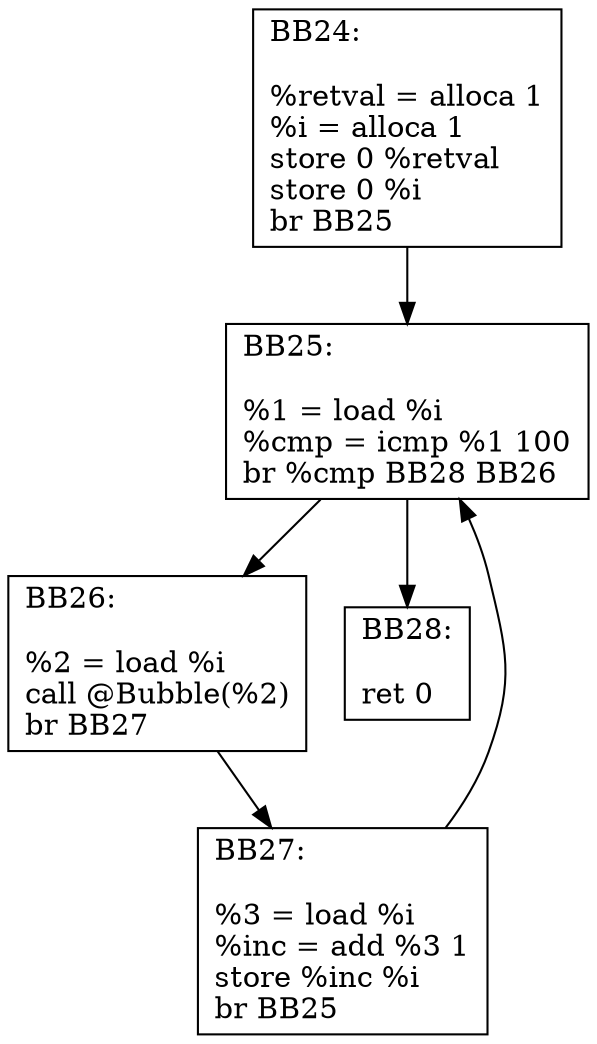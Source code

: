 digraph "CFG for 'main' function" {
BB24 [shape=record, label="{BB24:\l\l
%retval = alloca 1\l
%i = alloca 1\l
store 0 %retval\l
store 0 %i\l
br BB25\l
}"];
BB24 -> BB25
BB25 [shape=record, label="{BB25:\l\l
%1 = load %i\l
%cmp = icmp %1 100\l
br %cmp BB28 BB26\l
}"];
BB25 -> BB26
BB25 -> BB28
BB26 [shape=record, label="{BB26:\l\l
%2 = load %i\l
call @Bubble(%2)\lbr BB27\l
}"];
BB26 -> BB27
BB27 [shape=record, label="{BB27:\l\l
%3 = load %i\l
%inc = add %3 1\l
store %inc %i\l
br BB25\l
}"];
BB27 -> BB25
BB28 [shape=record, label="{BB28:\l\l
ret 0\l
}"];
}

